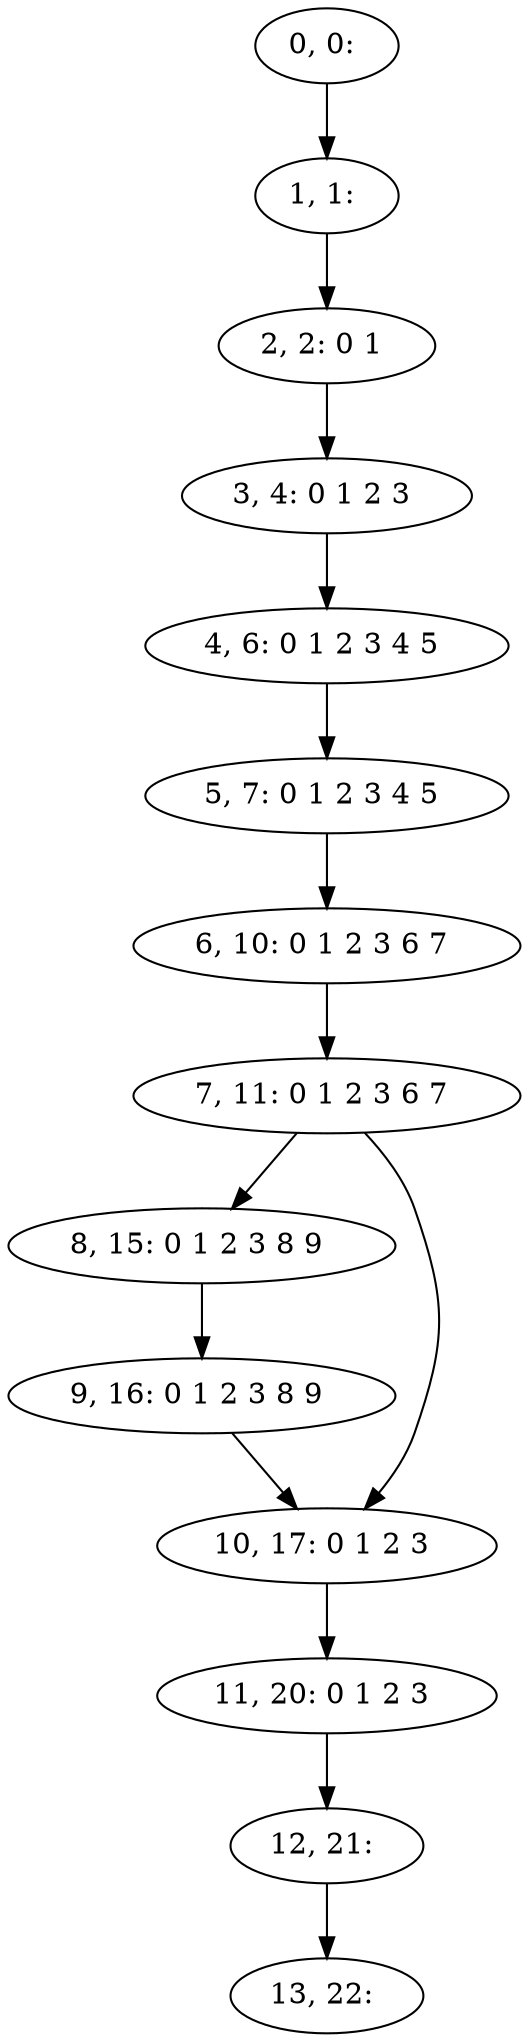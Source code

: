 digraph G {
0[label="0, 0: "];
1[label="1, 1: "];
2[label="2, 2: 0 1 "];
3[label="3, 4: 0 1 2 3 "];
4[label="4, 6: 0 1 2 3 4 5 "];
5[label="5, 7: 0 1 2 3 4 5 "];
6[label="6, 10: 0 1 2 3 6 7 "];
7[label="7, 11: 0 1 2 3 6 7 "];
8[label="8, 15: 0 1 2 3 8 9 "];
9[label="9, 16: 0 1 2 3 8 9 "];
10[label="10, 17: 0 1 2 3 "];
11[label="11, 20: 0 1 2 3 "];
12[label="12, 21: "];
13[label="13, 22: "];
0->1 ;
1->2 ;
2->3 ;
3->4 ;
4->5 ;
5->6 ;
6->7 ;
7->8 ;
7->10 ;
8->9 ;
9->10 ;
10->11 ;
11->12 ;
12->13 ;
}

